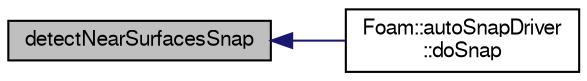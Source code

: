 digraph "detectNearSurfacesSnap"
{
  bgcolor="transparent";
  edge [fontname="FreeSans",fontsize="10",labelfontname="FreeSans",labelfontsize="10"];
  node [fontname="FreeSans",fontsize="10",shape=record];
  rankdir="LR";
  Node1 [label="detectNearSurfacesSnap",height=0.2,width=0.4,color="black", fillcolor="grey75", style="filled" fontcolor="black"];
  Node1 -> Node2 [dir="back",color="midnightblue",fontsize="10",style="solid",fontname="FreeSans"];
  Node2 [label="Foam::autoSnapDriver\l::doSnap",height=0.2,width=0.4,color="black",URL="$a00079.html#adf0870a8be4483ecdb73b26b20d027ee"];
}

